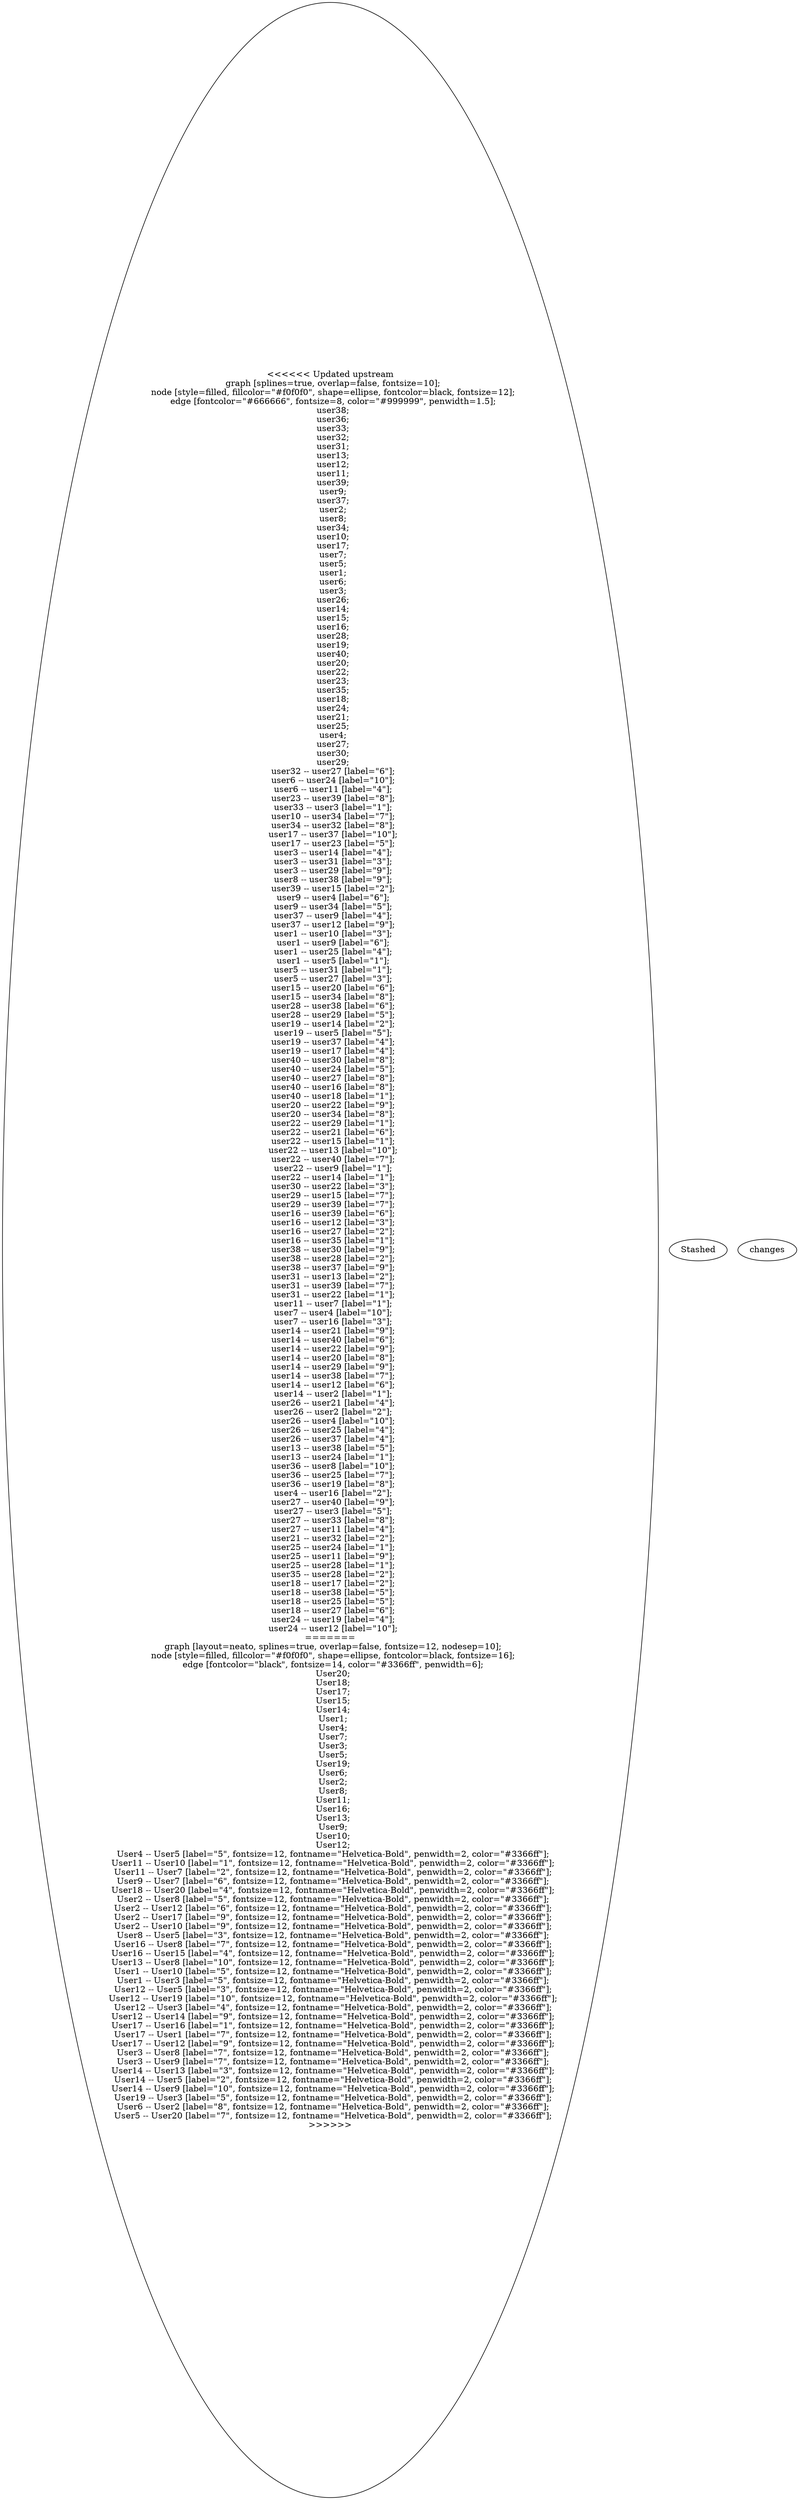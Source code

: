 graph G {
<<<<<<< Updated upstream
  graph [splines=true, overlap=false, fontsize=10];
  node [style=filled, fillcolor="#f0f0f0", shape=ellipse, fontcolor=black, fontsize=12];
  edge [fontcolor="#666666", fontsize=8, color="#999999", penwidth=1.5];
  user38;
  user36;
  user33;
  user32;
  user31;
  user13;
  user12;
  user11;
  user39;
  user9;
  user37;
  user2;
  user8;
  user34;
  user10;
  user17;
  user7;
  user5;
  user1;
  user6;
  user3;
  user26;
  user14;
  user15;
  user16;
  user28;
  user19;
  user40;
  user20;
  user22;
  user23;
  user35;
  user18;
  user24;
  user21;
  user25;
  user4;
  user27;
  user30;
  user29;
  user32 -- user27 [label="6"];
  user6 -- user24 [label="10"];
  user6 -- user11 [label="4"];
  user23 -- user39 [label="8"];
  user33 -- user3 [label="1"];
  user10 -- user34 [label="7"];
  user34 -- user32 [label="8"];
  user17 -- user37 [label="10"];
  user17 -- user23 [label="5"];
  user3 -- user14 [label="4"];
  user3 -- user31 [label="3"];
  user3 -- user29 [label="9"];
  user8 -- user38 [label="9"];
  user39 -- user15 [label="2"];
  user9 -- user4 [label="6"];
  user9 -- user34 [label="5"];
  user37 -- user9 [label="4"];
  user37 -- user12 [label="9"];
  user1 -- user10 [label="3"];
  user1 -- user9 [label="6"];
  user1 -- user25 [label="4"];
  user1 -- user5 [label="1"];
  user5 -- user31 [label="1"];
  user5 -- user27 [label="3"];
  user15 -- user20 [label="6"];
  user15 -- user34 [label="8"];
  user28 -- user38 [label="6"];
  user28 -- user29 [label="5"];
  user19 -- user14 [label="2"];
  user19 -- user5 [label="5"];
  user19 -- user37 [label="4"];
  user19 -- user17 [label="4"];
  user40 -- user30 [label="8"];
  user40 -- user24 [label="5"];
  user40 -- user27 [label="8"];
  user40 -- user16 [label="8"];
  user40 -- user18 [label="1"];
  user20 -- user22 [label="9"];
  user20 -- user34 [label="8"];
  user22 -- user29 [label="1"];
  user22 -- user21 [label="6"];
  user22 -- user15 [label="1"];
  user22 -- user13 [label="10"];
  user22 -- user40 [label="7"];
  user22 -- user9 [label="1"];
  user22 -- user14 [label="1"];
  user30 -- user22 [label="3"];
  user29 -- user15 [label="7"];
  user29 -- user39 [label="7"];
  user16 -- user39 [label="6"];
  user16 -- user12 [label="3"];
  user16 -- user27 [label="2"];
  user16 -- user35 [label="1"];
  user38 -- user30 [label="9"];
  user38 -- user28 [label="2"];
  user38 -- user37 [label="9"];
  user31 -- user13 [label="2"];
  user31 -- user39 [label="7"];
  user31 -- user22 [label="1"];
  user11 -- user7 [label="1"];
  user7 -- user4 [label="10"];
  user7 -- user16 [label="3"];
  user14 -- user21 [label="9"];
  user14 -- user40 [label="6"];
  user14 -- user22 [label="9"];
  user14 -- user20 [label="8"];
  user14 -- user29 [label="9"];
  user14 -- user38 [label="7"];
  user14 -- user12 [label="6"];
  user14 -- user2 [label="1"];
  user26 -- user21 [label="4"];
  user26 -- user2 [label="2"];
  user26 -- user4 [label="10"];
  user26 -- user25 [label="4"];
  user26 -- user37 [label="4"];
  user13 -- user38 [label="5"];
  user13 -- user24 [label="1"];
  user36 -- user8 [label="10"];
  user36 -- user25 [label="7"];
  user36 -- user19 [label="8"];
  user4 -- user16 [label="2"];
  user27 -- user40 [label="9"];
  user27 -- user3 [label="5"];
  user27 -- user33 [label="8"];
  user27 -- user11 [label="4"];
  user21 -- user32 [label="2"];
  user25 -- user24 [label="1"];
  user25 -- user11 [label="9"];
  user25 -- user28 [label="1"];
  user35 -- user28 [label="2"];
  user18 -- user17 [label="2"];
  user18 -- user38 [label="5"];
  user18 -- user25 [label="5"];
  user18 -- user27 [label="6"];
  user24 -- user19 [label="4"];
  user24 -- user12 [label="10"];
=======
  graph [layout=neato, splines=true, overlap=false, fontsize=12, nodesep=10];
  node [style=filled, fillcolor="#f0f0f0", shape=ellipse, fontcolor=black, fontsize=16];
  edge [fontcolor="black", fontsize=14, color="#3366ff", penwidth=6];
  User20;
  User18;
  User17;
  User15;
  User14;
  User1;
  User4;
  User7;
  User3;
  User5;
  User19;
  User6;
  User2;
  User8;
  User11;
  User16;
  User13;
  User9;
  User10;
  User12;
  User4 -- User5 [label="5", fontsize=12, fontname="Helvetica-Bold", penwidth=2, color="#3366ff"];
  User11 -- User10 [label="1", fontsize=12, fontname="Helvetica-Bold", penwidth=2, color="#3366ff"];
  User11 -- User7 [label="2", fontsize=12, fontname="Helvetica-Bold", penwidth=2, color="#3366ff"];
  User9 -- User7 [label="6", fontsize=12, fontname="Helvetica-Bold", penwidth=2, color="#3366ff"];
  User18 -- User20 [label="4", fontsize=12, fontname="Helvetica-Bold", penwidth=2, color="#3366ff"];
  User2 -- User8 [label="5", fontsize=12, fontname="Helvetica-Bold", penwidth=2, color="#3366ff"];
  User2 -- User12 [label="6", fontsize=12, fontname="Helvetica-Bold", penwidth=2, color="#3366ff"];
  User2 -- User17 [label="9", fontsize=12, fontname="Helvetica-Bold", penwidth=2, color="#3366ff"];
  User2 -- User10 [label="9", fontsize=12, fontname="Helvetica-Bold", penwidth=2, color="#3366ff"];
  User8 -- User5 [label="3", fontsize=12, fontname="Helvetica-Bold", penwidth=2, color="#3366ff"];
  User16 -- User8 [label="7", fontsize=12, fontname="Helvetica-Bold", penwidth=2, color="#3366ff"];
  User16 -- User15 [label="4", fontsize=12, fontname="Helvetica-Bold", penwidth=2, color="#3366ff"];
  User13 -- User8 [label="10", fontsize=12, fontname="Helvetica-Bold", penwidth=2, color="#3366ff"];
  User1 -- User10 [label="5", fontsize=12, fontname="Helvetica-Bold", penwidth=2, color="#3366ff"];
  User1 -- User3 [label="5", fontsize=12, fontname="Helvetica-Bold", penwidth=2, color="#3366ff"];
  User12 -- User5 [label="3", fontsize=12, fontname="Helvetica-Bold", penwidth=2, color="#3366ff"];
  User12 -- User19 [label="10", fontsize=12, fontname="Helvetica-Bold", penwidth=2, color="#3366ff"];
  User12 -- User3 [label="4", fontsize=12, fontname="Helvetica-Bold", penwidth=2, color="#3366ff"];
  User12 -- User14 [label="9", fontsize=12, fontname="Helvetica-Bold", penwidth=2, color="#3366ff"];
  User17 -- User16 [label="1", fontsize=12, fontname="Helvetica-Bold", penwidth=2, color="#3366ff"];
  User17 -- User1 [label="7", fontsize=12, fontname="Helvetica-Bold", penwidth=2, color="#3366ff"];
  User17 -- User12 [label="9", fontsize=12, fontname="Helvetica-Bold", penwidth=2, color="#3366ff"];
  User3 -- User8 [label="7", fontsize=12, fontname="Helvetica-Bold", penwidth=2, color="#3366ff"];
  User3 -- User9 [label="7", fontsize=12, fontname="Helvetica-Bold", penwidth=2, color="#3366ff"];
  User14 -- User13 [label="3", fontsize=12, fontname="Helvetica-Bold", penwidth=2, color="#3366ff"];
  User14 -- User5 [label="2", fontsize=12, fontname="Helvetica-Bold", penwidth=2, color="#3366ff"];
  User14 -- User9 [label="10", fontsize=12, fontname="Helvetica-Bold", penwidth=2, color="#3366ff"];
  User19 -- User3 [label="5", fontsize=12, fontname="Helvetica-Bold", penwidth=2, color="#3366ff"];
  User6 -- User2 [label="8", fontsize=12, fontname="Helvetica-Bold", penwidth=2, color="#3366ff"];
  User5 -- User20 [label="7", fontsize=12, fontname="Helvetica-Bold", penwidth=2, color="#3366ff"];
>>>>>>> Stashed changes
}
